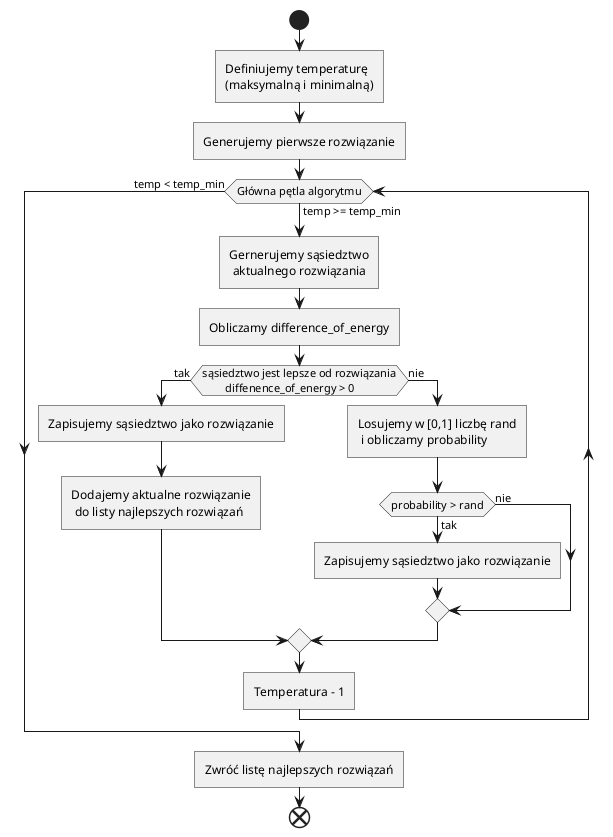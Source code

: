 @startuml
start
:Definiujemy temperaturę
(maksymalną i minimalną)]
:Generujemy pierwsze rozwiązanie]

while(Główna pętla algorytmu) is (temp >= temp_min)

    :Gernerujemy sąsiedztwo
     aktualnego rozwiązania]
    :Obliczamy difference_of_energy]

    if (sąsiedztwo jest lepsze od rozwiązania
        diffenence_of_energy > 0) then (tak)
        :Zapisujemy sąsiedztwo jako rozwiązanie]
        :Dodajemy aktualne rozwiązanie
         do listy najlepszych rozwiązań]
    else (nie)
        :Losujemy w [0,1] liczbę rand
         i obliczamy probability]
        if(probability > rand) then (tak)
            :Zapisujemy sąsiedztwo jako rozwiązanie]
        else (nie)
        endif
    endif
    :Temperatura - 1]
endwhile (temp < temp_min)

:Zwróć listę najlepszych rozwiązań]

end



@enduml
